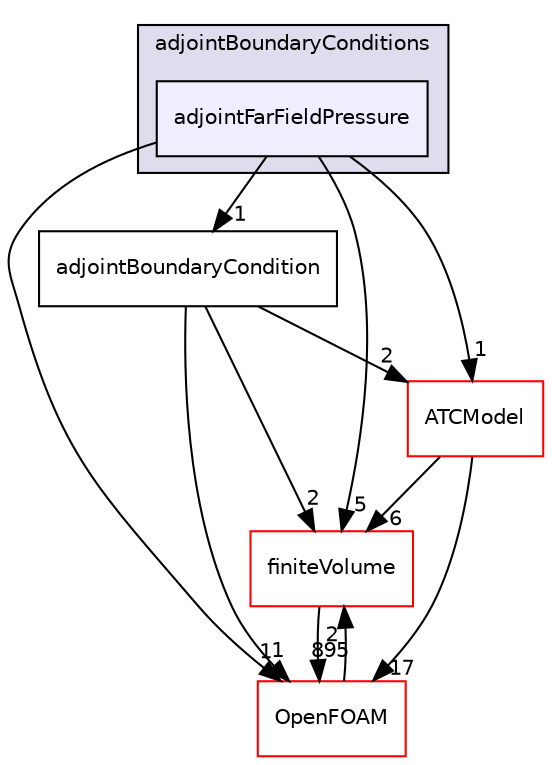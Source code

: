 digraph "src/optimisation/adjointOptimisation/adjoint/adjointBoundaryConditions/adjointFarFieldPressure" {
  bgcolor=transparent;
  compound=true
  node [ fontsize="10", fontname="Helvetica"];
  edge [ labelfontsize="10", labelfontname="Helvetica"];
  subgraph clusterdir_1784f822592d39f816c839dc1a098cdb {
    graph [ bgcolor="#ddddee", pencolor="black", label="adjointBoundaryConditions" fontname="Helvetica", fontsize="10", URL="dir_1784f822592d39f816c839dc1a098cdb.html"]
  dir_7c43e81a88cee91274734b8ddad49a04 [shape=box, label="adjointFarFieldPressure", style="filled", fillcolor="#eeeeff", pencolor="black", URL="dir_7c43e81a88cee91274734b8ddad49a04.html"];
  }
  dir_9bd15774b555cf7259a6fa18f99fe99b [shape=box label="finiteVolume" color="red" URL="dir_9bd15774b555cf7259a6fa18f99fe99b.html"];
  dir_652b1198ee2276fb8c8e7ad72509d703 [shape=box label="adjointBoundaryCondition" URL="dir_652b1198ee2276fb8c8e7ad72509d703.html"];
  dir_6019e2ba756911614deb7d1618097af1 [shape=box label="ATCModel" color="red" URL="dir_6019e2ba756911614deb7d1618097af1.html"];
  dir_c5473ff19b20e6ec4dfe5c310b3778a8 [shape=box label="OpenFOAM" color="red" URL="dir_c5473ff19b20e6ec4dfe5c310b3778a8.html"];
  dir_9bd15774b555cf7259a6fa18f99fe99b->dir_c5473ff19b20e6ec4dfe5c310b3778a8 [headlabel="895", labeldistance=1.5 headhref="dir_000814_002151.html"];
  dir_652b1198ee2276fb8c8e7ad72509d703->dir_9bd15774b555cf7259a6fa18f99fe99b [headlabel="2", labeldistance=1.5 headhref="dir_002773_000814.html"];
  dir_652b1198ee2276fb8c8e7ad72509d703->dir_6019e2ba756911614deb7d1618097af1 [headlabel="2", labeldistance=1.5 headhref="dir_002773_002785.html"];
  dir_652b1198ee2276fb8c8e7ad72509d703->dir_c5473ff19b20e6ec4dfe5c310b3778a8 [headlabel="1", labeldistance=1.5 headhref="dir_002773_002151.html"];
  dir_6019e2ba756911614deb7d1618097af1->dir_9bd15774b555cf7259a6fa18f99fe99b [headlabel="6", labeldistance=1.5 headhref="dir_002785_000814.html"];
  dir_6019e2ba756911614deb7d1618097af1->dir_c5473ff19b20e6ec4dfe5c310b3778a8 [headlabel="17", labeldistance=1.5 headhref="dir_002785_002151.html"];
  dir_c5473ff19b20e6ec4dfe5c310b3778a8->dir_9bd15774b555cf7259a6fa18f99fe99b [headlabel="2", labeldistance=1.5 headhref="dir_002151_000814.html"];
  dir_7c43e81a88cee91274734b8ddad49a04->dir_9bd15774b555cf7259a6fa18f99fe99b [headlabel="5", labeldistance=1.5 headhref="dir_002774_000814.html"];
  dir_7c43e81a88cee91274734b8ddad49a04->dir_652b1198ee2276fb8c8e7ad72509d703 [headlabel="1", labeldistance=1.5 headhref="dir_002774_002773.html"];
  dir_7c43e81a88cee91274734b8ddad49a04->dir_6019e2ba756911614deb7d1618097af1 [headlabel="1", labeldistance=1.5 headhref="dir_002774_002785.html"];
  dir_7c43e81a88cee91274734b8ddad49a04->dir_c5473ff19b20e6ec4dfe5c310b3778a8 [headlabel="1", labeldistance=1.5 headhref="dir_002774_002151.html"];
}
